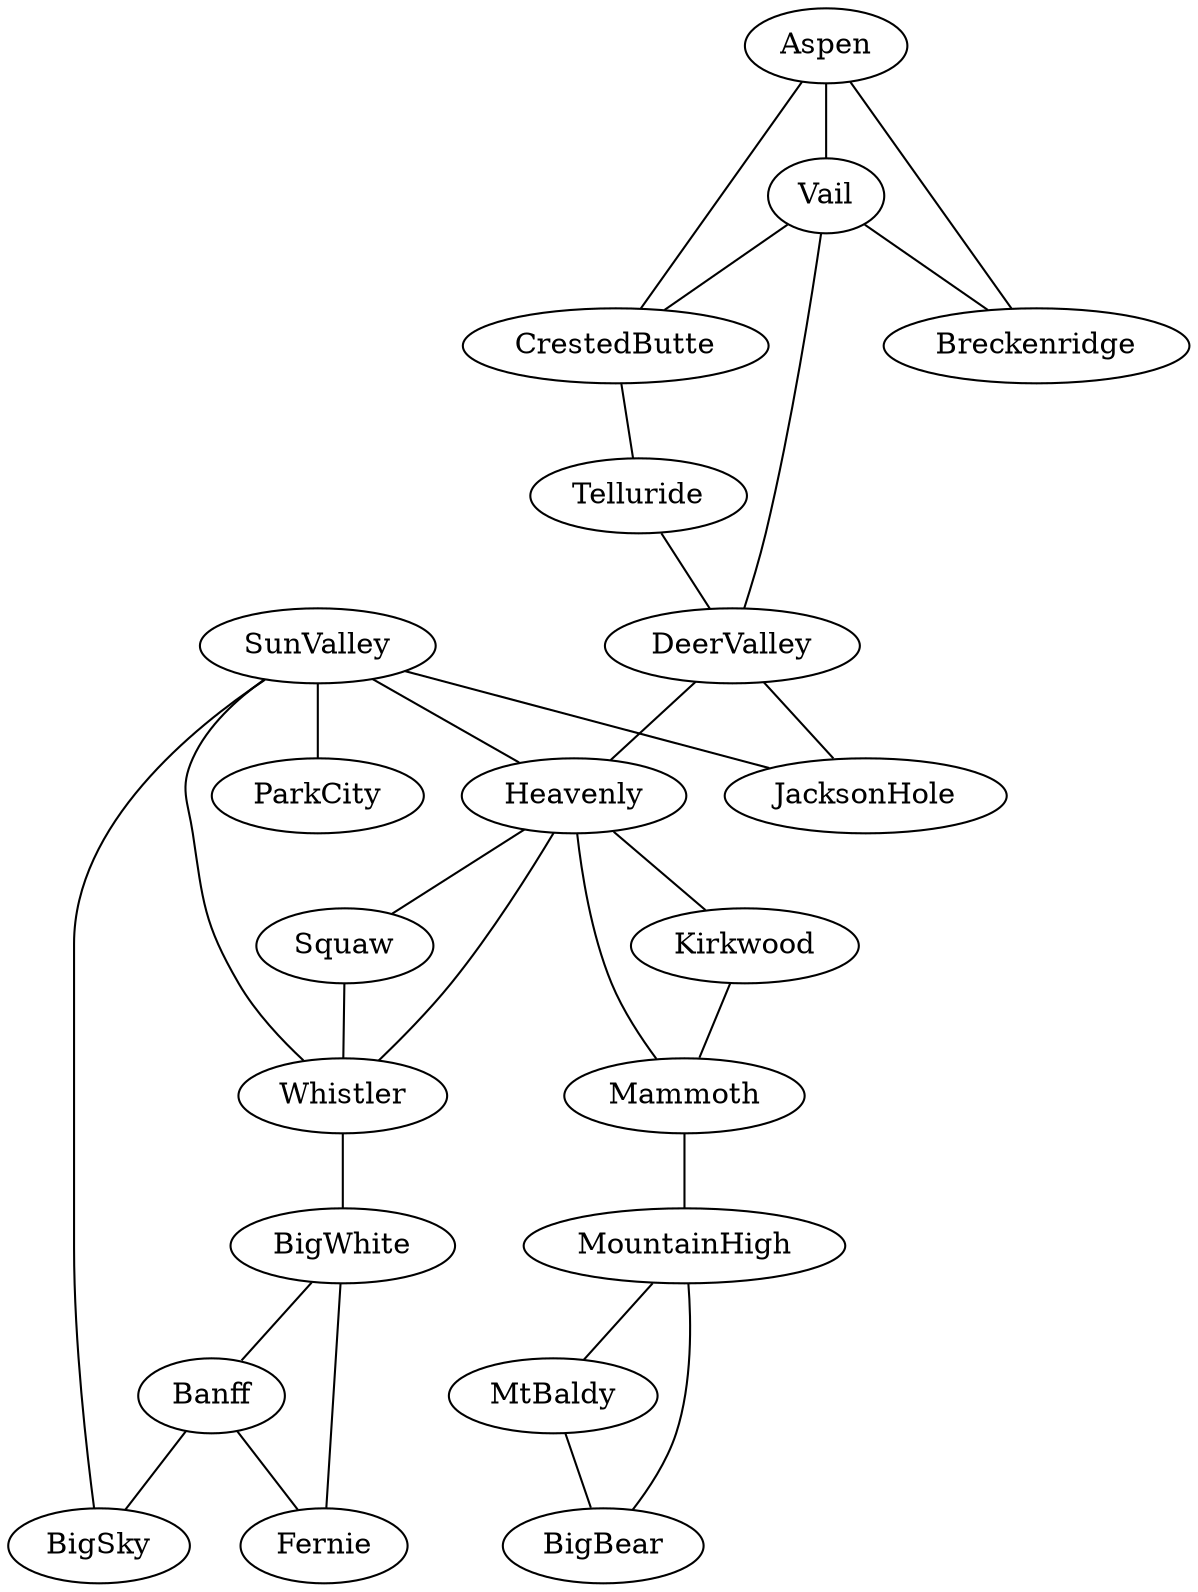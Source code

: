 Graph{
Aspen--Vail
Aspen--CrestedButte
Aspen--Breckenridge
Vail--Breckenridge
Vail--CrestedButte
CrestedButte--Telluride
Telluride--DeerValley
Vail--DeerValley
DeerValley--JacksonHole
DeerValley--Heavenly
Heavenly--Kirkwood
Heavenly--Squaw
Heavenly--Whistler
Heavenly--Mammoth
Kirkwood--Mammoth
Squaw--Whistler
Whistler--BigWhite
BigWhite--Fernie
BigWhite--Banff
Banff--Fernie
Banff--BigSky
SunValley--JacksonHole
SunValley--ParkCity
SunValley--Heavenly
SunValley--Whistler
SunValley--BigSky
Mammoth--MountainHigh
MountainHigh--BigBear
MountainHigh--MtBaldy
MtBaldy--BigBear
}